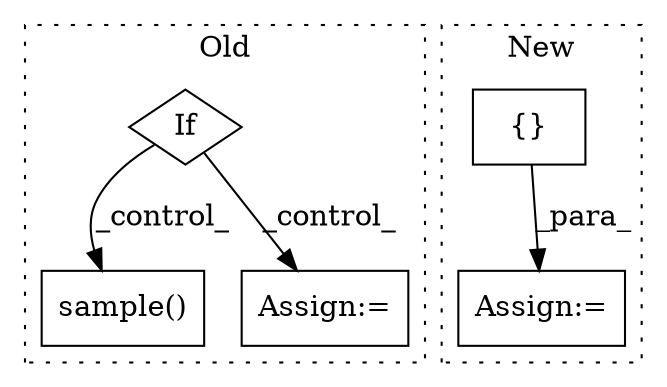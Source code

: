 digraph G {
subgraph cluster0 {
1 [label="sample()" a="75" s="1401" l="30" shape="box"];
4 [label="If" a="96" s="1337" l="3" shape="diamond"];
5 [label="Assign:=" a="68" s="1491" l="3" shape="box"];
label = "Old";
style="dotted";
}
subgraph cluster1 {
2 [label="{}" a="95" s="3835,3854" l="1,1" shape="box"];
3 [label="Assign:=" a="68" s="3802" l="3" shape="box"];
label = "New";
style="dotted";
}
2 -> 3 [label="_para_"];
4 -> 5 [label="_control_"];
4 -> 1 [label="_control_"];
}